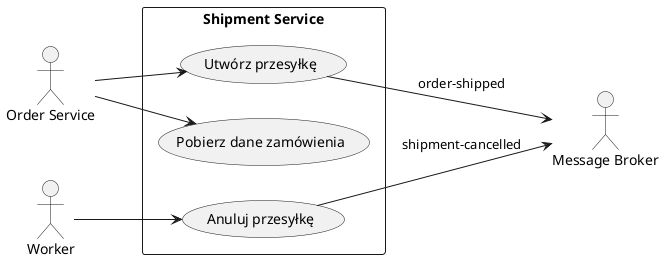 @startuml
left to right direction
actor "Order Service" as Order
actor "Worker" as User
actor "Message Broker" as Kafka

rectangle "Shipment Service" {
    Order --> (Utwórz przesyłkę)
    Order --> (Pobierz dane zamówienia)
    User --> (Anuluj przesyłkę)

    (Utwórz przesyłkę) --> Kafka : order-shipped
    (Anuluj przesyłkę) --> Kafka : shipment-cancelled
}
@enduml


